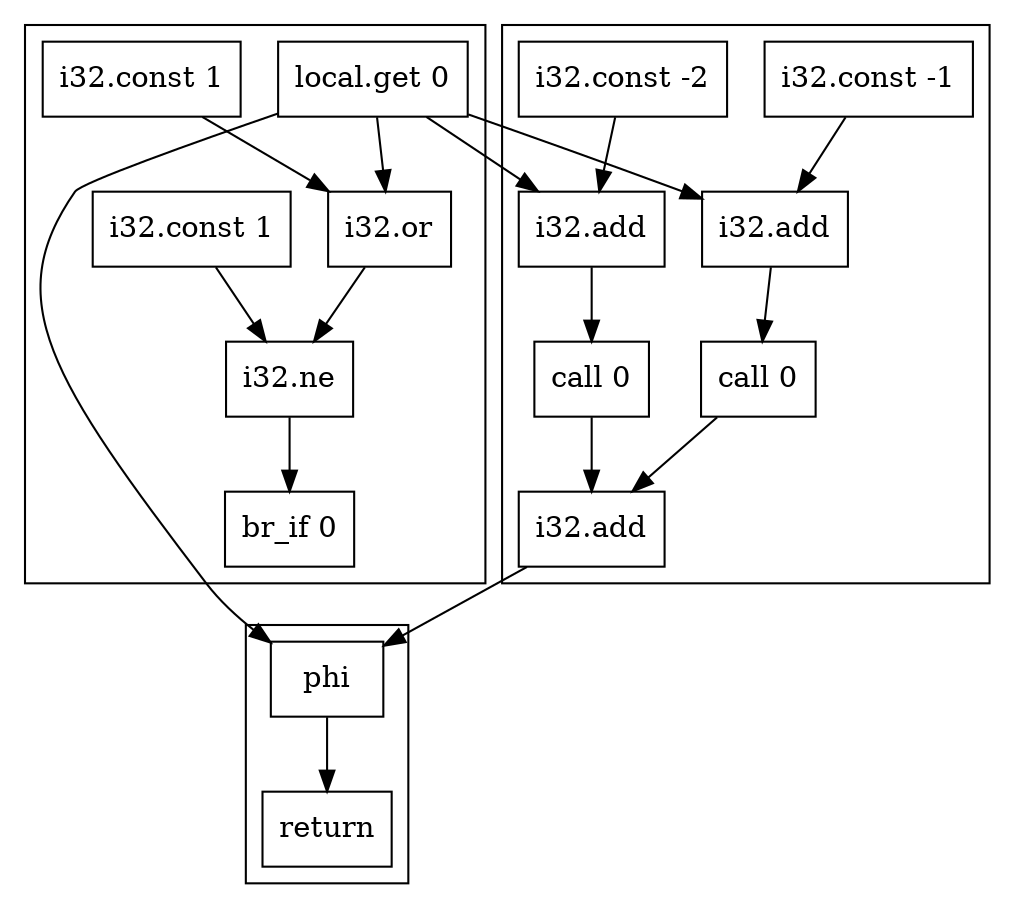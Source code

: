 strict digraph {
  subgraph cluster_0 {
    0 [shape=box;label="local.get 0"]
    2 [shape=box;label="i32.const 1"]
    3 [shape=box;label="i32.or"]
    4 [shape=box;label="i32.const 1"]
    5 [shape=box;label="i32.ne"]
    6 [shape=box;label="br_if 0"]
    0 -> 3
    2 -> 3
    3 -> 5
    4 -> 5
    5 -> 6
  }
  subgraph cluster_1 {
    16 [shape=box;label="return"]
    17 [shape=box;label="phi"]
    17 -> 16
  }
  subgraph cluster_2 {
    9 [shape=box;label="i32.const -1"]
    10 [shape=box;label="i32.add"]
    11 [shape=box;label="call 0"]
    12 [shape=box;label="i32.const -2"]
    13 [shape=box;label="i32.add"]
    14 [shape=box;label="call 0"]
    15 [shape=box;label="i32.add"]
    9 -> 10
    10 -> 11
    12 -> 13
    13 -> 14
    11 -> 15
    14 -> 15
  }
  subgraph cluster_3 {
  }
  0 -> 17
  15 -> 17
  0 -> 10
  0 -> 13
}
